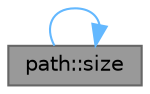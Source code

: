 digraph "path::size"
{
 // LATEX_PDF_SIZE
  bgcolor="transparent";
  edge [fontname=Helvetica,fontsize=10,labelfontname=Helvetica,labelfontsize=10];
  node [fontname=Helvetica,fontsize=10,shape=box,height=0.2,width=0.4];
  rankdir="RL";
  Node1 [id="Node000001",label="path::size",height=0.2,width=0.4,color="gray40", fillcolor="grey60", style="filled", fontcolor="black",tooltip="Returns the number of components in the path."];
  Node1 -> Node1 [id="edge3_Node000001_Node000001",dir="back",color="steelblue1",style="solid",tooltip=" "];
}
